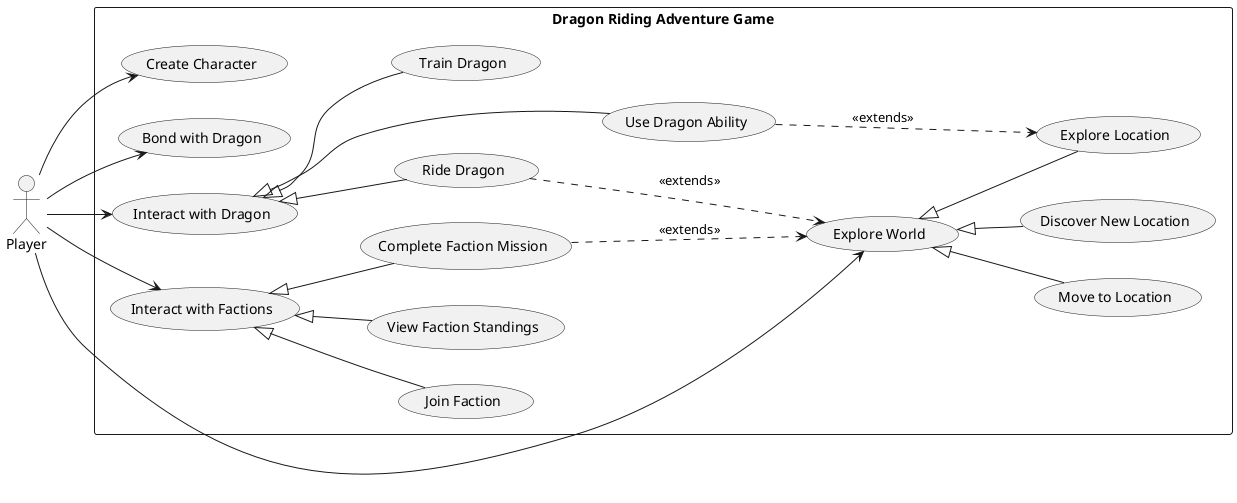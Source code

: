 @startuml
left to right direction
actor Player

rectangle "Dragon Riding Adventure Game" {
  usecase "Create Character" as UC1
  usecase "Bond with Dragon" as UC2
  usecase "Explore World" as UC3
  usecase "Move to Location" as UC3_1
  usecase "Explore Location" as UC3_2
  usecase "Discover New Location" as UC3_3
  usecase "Interact with Dragon" as UC4
  usecase "Ride Dragon" as UC4_1
  usecase "Train Dragon" as UC4_2
  usecase "Use Dragon Ability" as UC4_3
  usecase "Interact with Factions" as UC5
  usecase "Join Faction" as UC5_1
  usecase "Complete Faction Mission" as UC5_2
  usecase "View Faction Standings" as UC5_3
}

Player --> UC1
Player --> UC2
Player --> UC3
UC3 <|-- UC3_1
UC3 <|-- UC3_2
UC3 <|-- UC3_3
Player --> UC4
UC4 <|-- UC4_1
UC4 <|-- UC4_2
UC4 <|-- UC4_3
Player --> UC5
UC5 <|-- UC5_1
UC5 <|-- UC5_2
UC5 <|-- UC5_3

UC4_1 ..> UC3 : <<extends>>
UC4_3 ..> UC3_2 : <<extends>>
UC5_2 ..> UC3 : <<extends>>
@enduml
